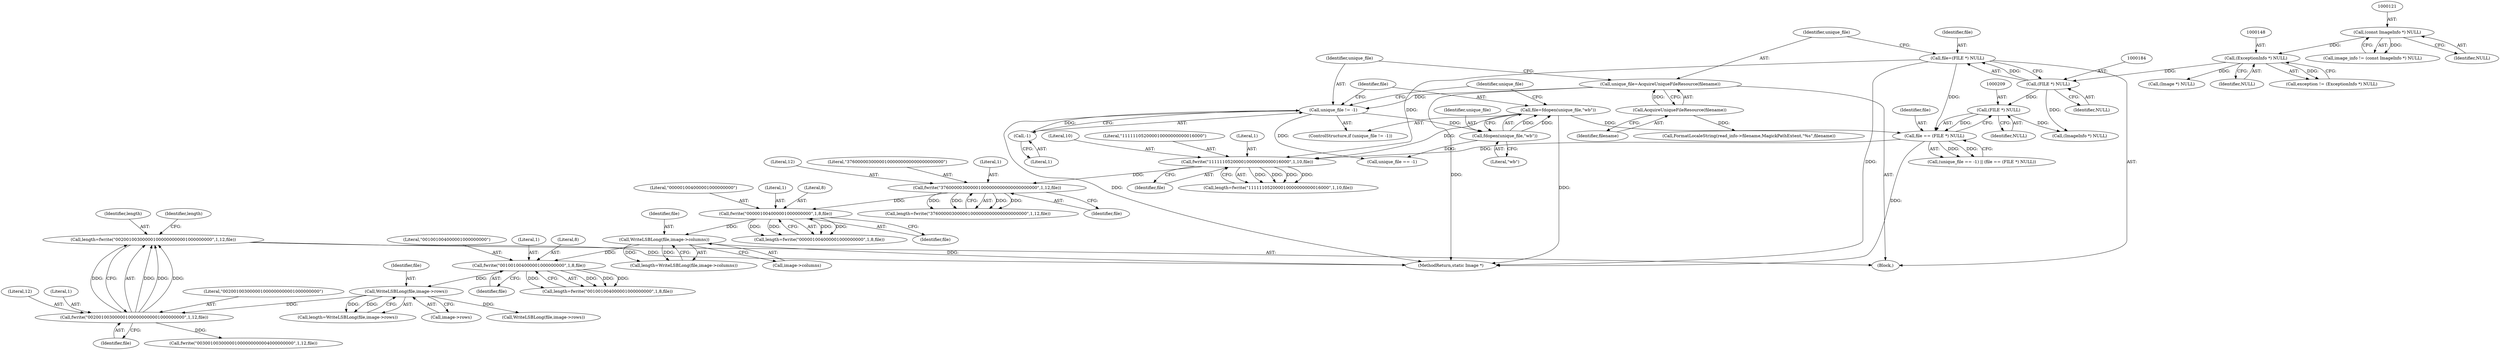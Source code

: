 digraph "0_ImageMagick_4e914bbe371433f0590cefdf3bd5f3a5710069f9@API" {
"1000256" [label="(Call,length=fwrite(\"\002\001\003\000\001\000\000\000\001\000\000\000\",1,12,file))"];
"1000258" [label="(Call,fwrite(\"\002\001\003\000\001\000\000\000\001\000\000\000\",1,12,file))"];
"1000251" [label="(Call,WriteLSBLong(file,image->rows))"];
"1000244" [label="(Call,fwrite(\"\001\001\004\000\001\000\000\000\",1,8,file))"];
"1000237" [label="(Call,WriteLSBLong(file,image->columns))"];
"1000230" [label="(Call,fwrite(\"\000\001\004\000\001\000\000\000\",1,8,file))"];
"1000223" [label="(Call,fwrite(\"\376\000\003\000\001\000\000\000\000\000\000\000\",1,12,file))"];
"1000216" [label="(Call,fwrite(\"\111\111\052\000\010\000\000\000\016\000\",1,10,file))"];
"1000181" [label="(Call,file=(FILE *) NULL)"];
"1000183" [label="(Call,(FILE *) NULL)"];
"1000147" [label="(Call,(ExceptionInfo *) NULL)"];
"1000120" [label="(Call,(const ImageInfo *) NULL)"];
"1000206" [label="(Call,file == (FILE *) NULL)"];
"1000195" [label="(Call,file=fdopen(unique_file,\"wb\"))"];
"1000197" [label="(Call,fdopen(unique_file,\"wb\"))"];
"1000191" [label="(Call,unique_file != -1)"];
"1000186" [label="(Call,unique_file=AcquireUniqueFileResource(filename))"];
"1000188" [label="(Call,AcquireUniqueFileResource(filename))"];
"1000193" [label="(Call,-1)"];
"1000208" [label="(Call,(FILE *) NULL)"];
"1000264" [label="(Identifier,length)"];
"1000231" [label="(Literal,\"\000\001\004\000\001\000\000\000\")"];
"1000242" [label="(Call,length=fwrite(\"\001\001\004\000\001\000\000\000\",1,8,file))"];
"1000194" [label="(Literal,1)"];
"1000259" [label="(Literal,\"\002\001\003\000\001\000\000\000\001\000\000\000\")"];
"1000145" [label="(Call,exception != (ExceptionInfo *) NULL)"];
"1000185" [label="(Identifier,NULL)"];
"1000226" [label="(Literal,12)"];
"1000227" [label="(Identifier,file)"];
"1000245" [label="(Literal,\"\001\001\004\000\001\000\000\000\")"];
"1000232" [label="(Literal,1)"];
"1000181" [label="(Call,file=(FILE *) NULL)"];
"1000256" [label="(Call,length=fwrite(\"\002\001\003\000\001\000\000\000\001\000\000\000\",1,12,file))"];
"1000235" [label="(Call,length=WriteLSBLong(file,image->columns))"];
"1000198" [label="(Identifier,unique_file)"];
"1000191" [label="(Call,unique_file != -1)"];
"1000262" [label="(Identifier,file)"];
"1000214" [label="(Call,length=fwrite(\"\111\111\052\000\010\000\000\000\016\000\",1,10,file))"];
"1000246" [label="(Literal,1)"];
"1000257" [label="(Identifier,length)"];
"1000249" [label="(Call,length=WriteLSBLong(file,image->rows))"];
"1000120" [label="(Call,(const ImageInfo *) NULL)"];
"1000201" [label="(Call,(unique_file == -1) || (file == (FILE *) NULL))"];
"1000189" [label="(Identifier,filename)"];
"1000187" [label="(Identifier,unique_file)"];
"1000258" [label="(Call,fwrite(\"\002\001\003\000\001\000\000\000\001\000\000\000\",1,12,file))"];
"1000265" [label="(Call,fwrite(\"\003\001\003\000\001\000\000\000\004\000\000\000\",1,12,file))"];
"1000224" [label="(Literal,\"\376\000\003\000\001\000\000\000\000\000\000\000\")"];
"1000253" [label="(Call,image->rows)"];
"1000178" [label="(Call,(Image *) NULL)"];
"1000239" [label="(Call,image->columns)"];
"1000221" [label="(Call,length=fwrite(\"\376\000\003\000\001\000\000\000\000\000\000\000\",1,12,file))"];
"1000147" [label="(Call,(ExceptionInfo *) NULL)"];
"1000233" [label="(Literal,8)"];
"1000192" [label="(Identifier,unique_file)"];
"1000186" [label="(Call,unique_file=AcquireUniqueFileResource(filename))"];
"1000244" [label="(Call,fwrite(\"\001\001\004\000\001\000\000\000\",1,8,file))"];
"1000196" [label="(Identifier,file)"];
"1000219" [label="(Literal,10)"];
"1000237" [label="(Call,WriteLSBLong(file,image->columns))"];
"1000247" [label="(Literal,8)"];
"1000527" [label="(MethodReturn,static Image *)"];
"1000106" [label="(Block,)"];
"1000217" [label="(Literal,\"\111\111\052\000\010\000\000\000\016\000\")"];
"1000190" [label="(ControlStructure,if (unique_file != -1))"];
"1000207" [label="(Identifier,file)"];
"1000261" [label="(Literal,12)"];
"1000220" [label="(Identifier,file)"];
"1000202" [label="(Call,unique_file == -1)"];
"1000238" [label="(Identifier,file)"];
"1000188" [label="(Call,AcquireUniqueFileResource(filename))"];
"1000260" [label="(Literal,1)"];
"1000218" [label="(Literal,1)"];
"1000122" [label="(Identifier,NULL)"];
"1000197" [label="(Call,fdopen(unique_file,\"wb\"))"];
"1000248" [label="(Identifier,file)"];
"1000149" [label="(Identifier,NULL)"];
"1000199" [label="(Literal,\"wb\")"];
"1000193" [label="(Call,-1)"];
"1000182" [label="(Identifier,file)"];
"1000470" [label="(Call,FormatLocaleString(read_info->filename,MagickPathExtent,\"%s\",filename))"];
"1000210" [label="(Identifier,NULL)"];
"1000334" [label="(Call,WriteLSBLong(file,image->rows))"];
"1000208" [label="(Call,(FILE *) NULL)"];
"1000195" [label="(Call,file=fdopen(unique_file,\"wb\"))"];
"1000203" [label="(Identifier,unique_file)"];
"1000251" [label="(Call,WriteLSBLong(file,image->rows))"];
"1000216" [label="(Call,fwrite(\"\111\111\052\000\010\000\000\000\016\000\",1,10,file))"];
"1000252" [label="(Identifier,file)"];
"1000225" [label="(Literal,1)"];
"1000118" [label="(Call,image_info != (const ImageInfo *) NULL)"];
"1000206" [label="(Call,file == (FILE *) NULL)"];
"1000230" [label="(Call,fwrite(\"\000\001\004\000\001\000\000\000\",1,8,file))"];
"1000465" [label="(Call,(ImageInfo *) NULL)"];
"1000183" [label="(Call,(FILE *) NULL)"];
"1000223" [label="(Call,fwrite(\"\376\000\003\000\001\000\000\000\000\000\000\000\",1,12,file))"];
"1000234" [label="(Identifier,file)"];
"1000228" [label="(Call,length=fwrite(\"\000\001\004\000\001\000\000\000\",1,8,file))"];
"1000256" -> "1000106"  [label="AST: "];
"1000256" -> "1000258"  [label="CFG: "];
"1000257" -> "1000256"  [label="AST: "];
"1000258" -> "1000256"  [label="AST: "];
"1000264" -> "1000256"  [label="CFG: "];
"1000256" -> "1000527"  [label="DDG: "];
"1000258" -> "1000256"  [label="DDG: "];
"1000258" -> "1000256"  [label="DDG: "];
"1000258" -> "1000256"  [label="DDG: "];
"1000258" -> "1000256"  [label="DDG: "];
"1000258" -> "1000262"  [label="CFG: "];
"1000259" -> "1000258"  [label="AST: "];
"1000260" -> "1000258"  [label="AST: "];
"1000261" -> "1000258"  [label="AST: "];
"1000262" -> "1000258"  [label="AST: "];
"1000251" -> "1000258"  [label="DDG: "];
"1000258" -> "1000265"  [label="DDG: "];
"1000251" -> "1000249"  [label="AST: "];
"1000251" -> "1000253"  [label="CFG: "];
"1000252" -> "1000251"  [label="AST: "];
"1000253" -> "1000251"  [label="AST: "];
"1000249" -> "1000251"  [label="CFG: "];
"1000251" -> "1000249"  [label="DDG: "];
"1000251" -> "1000249"  [label="DDG: "];
"1000244" -> "1000251"  [label="DDG: "];
"1000251" -> "1000334"  [label="DDG: "];
"1000244" -> "1000242"  [label="AST: "];
"1000244" -> "1000248"  [label="CFG: "];
"1000245" -> "1000244"  [label="AST: "];
"1000246" -> "1000244"  [label="AST: "];
"1000247" -> "1000244"  [label="AST: "];
"1000248" -> "1000244"  [label="AST: "];
"1000242" -> "1000244"  [label="CFG: "];
"1000244" -> "1000242"  [label="DDG: "];
"1000244" -> "1000242"  [label="DDG: "];
"1000244" -> "1000242"  [label="DDG: "];
"1000244" -> "1000242"  [label="DDG: "];
"1000237" -> "1000244"  [label="DDG: "];
"1000237" -> "1000235"  [label="AST: "];
"1000237" -> "1000239"  [label="CFG: "];
"1000238" -> "1000237"  [label="AST: "];
"1000239" -> "1000237"  [label="AST: "];
"1000235" -> "1000237"  [label="CFG: "];
"1000237" -> "1000527"  [label="DDG: "];
"1000237" -> "1000235"  [label="DDG: "];
"1000237" -> "1000235"  [label="DDG: "];
"1000230" -> "1000237"  [label="DDG: "];
"1000230" -> "1000228"  [label="AST: "];
"1000230" -> "1000234"  [label="CFG: "];
"1000231" -> "1000230"  [label="AST: "];
"1000232" -> "1000230"  [label="AST: "];
"1000233" -> "1000230"  [label="AST: "];
"1000234" -> "1000230"  [label="AST: "];
"1000228" -> "1000230"  [label="CFG: "];
"1000230" -> "1000228"  [label="DDG: "];
"1000230" -> "1000228"  [label="DDG: "];
"1000230" -> "1000228"  [label="DDG: "];
"1000230" -> "1000228"  [label="DDG: "];
"1000223" -> "1000230"  [label="DDG: "];
"1000223" -> "1000221"  [label="AST: "];
"1000223" -> "1000227"  [label="CFG: "];
"1000224" -> "1000223"  [label="AST: "];
"1000225" -> "1000223"  [label="AST: "];
"1000226" -> "1000223"  [label="AST: "];
"1000227" -> "1000223"  [label="AST: "];
"1000221" -> "1000223"  [label="CFG: "];
"1000223" -> "1000221"  [label="DDG: "];
"1000223" -> "1000221"  [label="DDG: "];
"1000223" -> "1000221"  [label="DDG: "];
"1000223" -> "1000221"  [label="DDG: "];
"1000216" -> "1000223"  [label="DDG: "];
"1000216" -> "1000214"  [label="AST: "];
"1000216" -> "1000220"  [label="CFG: "];
"1000217" -> "1000216"  [label="AST: "];
"1000218" -> "1000216"  [label="AST: "];
"1000219" -> "1000216"  [label="AST: "];
"1000220" -> "1000216"  [label="AST: "];
"1000214" -> "1000216"  [label="CFG: "];
"1000216" -> "1000214"  [label="DDG: "];
"1000216" -> "1000214"  [label="DDG: "];
"1000216" -> "1000214"  [label="DDG: "];
"1000216" -> "1000214"  [label="DDG: "];
"1000181" -> "1000216"  [label="DDG: "];
"1000206" -> "1000216"  [label="DDG: "];
"1000195" -> "1000216"  [label="DDG: "];
"1000181" -> "1000106"  [label="AST: "];
"1000181" -> "1000183"  [label="CFG: "];
"1000182" -> "1000181"  [label="AST: "];
"1000183" -> "1000181"  [label="AST: "];
"1000187" -> "1000181"  [label="CFG: "];
"1000181" -> "1000527"  [label="DDG: "];
"1000183" -> "1000181"  [label="DDG: "];
"1000181" -> "1000206"  [label="DDG: "];
"1000183" -> "1000185"  [label="CFG: "];
"1000184" -> "1000183"  [label="AST: "];
"1000185" -> "1000183"  [label="AST: "];
"1000147" -> "1000183"  [label="DDG: "];
"1000183" -> "1000208"  [label="DDG: "];
"1000183" -> "1000465"  [label="DDG: "];
"1000147" -> "1000145"  [label="AST: "];
"1000147" -> "1000149"  [label="CFG: "];
"1000148" -> "1000147"  [label="AST: "];
"1000149" -> "1000147"  [label="AST: "];
"1000145" -> "1000147"  [label="CFG: "];
"1000147" -> "1000145"  [label="DDG: "];
"1000120" -> "1000147"  [label="DDG: "];
"1000147" -> "1000178"  [label="DDG: "];
"1000120" -> "1000118"  [label="AST: "];
"1000120" -> "1000122"  [label="CFG: "];
"1000121" -> "1000120"  [label="AST: "];
"1000122" -> "1000120"  [label="AST: "];
"1000118" -> "1000120"  [label="CFG: "];
"1000120" -> "1000118"  [label="DDG: "];
"1000206" -> "1000201"  [label="AST: "];
"1000206" -> "1000208"  [label="CFG: "];
"1000207" -> "1000206"  [label="AST: "];
"1000208" -> "1000206"  [label="AST: "];
"1000201" -> "1000206"  [label="CFG: "];
"1000206" -> "1000527"  [label="DDG: "];
"1000206" -> "1000201"  [label="DDG: "];
"1000206" -> "1000201"  [label="DDG: "];
"1000195" -> "1000206"  [label="DDG: "];
"1000208" -> "1000206"  [label="DDG: "];
"1000195" -> "1000190"  [label="AST: "];
"1000195" -> "1000197"  [label="CFG: "];
"1000196" -> "1000195"  [label="AST: "];
"1000197" -> "1000195"  [label="AST: "];
"1000203" -> "1000195"  [label="CFG: "];
"1000195" -> "1000527"  [label="DDG: "];
"1000197" -> "1000195"  [label="DDG: "];
"1000197" -> "1000195"  [label="DDG: "];
"1000197" -> "1000199"  [label="CFG: "];
"1000198" -> "1000197"  [label="AST: "];
"1000199" -> "1000197"  [label="AST: "];
"1000191" -> "1000197"  [label="DDG: "];
"1000197" -> "1000202"  [label="DDG: "];
"1000191" -> "1000190"  [label="AST: "];
"1000191" -> "1000193"  [label="CFG: "];
"1000192" -> "1000191"  [label="AST: "];
"1000193" -> "1000191"  [label="AST: "];
"1000196" -> "1000191"  [label="CFG: "];
"1000203" -> "1000191"  [label="CFG: "];
"1000191" -> "1000527"  [label="DDG: "];
"1000186" -> "1000191"  [label="DDG: "];
"1000193" -> "1000191"  [label="DDG: "];
"1000191" -> "1000202"  [label="DDG: "];
"1000186" -> "1000106"  [label="AST: "];
"1000186" -> "1000188"  [label="CFG: "];
"1000187" -> "1000186"  [label="AST: "];
"1000188" -> "1000186"  [label="AST: "];
"1000192" -> "1000186"  [label="CFG: "];
"1000186" -> "1000527"  [label="DDG: "];
"1000188" -> "1000186"  [label="DDG: "];
"1000188" -> "1000189"  [label="CFG: "];
"1000189" -> "1000188"  [label="AST: "];
"1000188" -> "1000470"  [label="DDG: "];
"1000193" -> "1000194"  [label="CFG: "];
"1000194" -> "1000193"  [label="AST: "];
"1000208" -> "1000210"  [label="CFG: "];
"1000209" -> "1000208"  [label="AST: "];
"1000210" -> "1000208"  [label="AST: "];
"1000208" -> "1000465"  [label="DDG: "];
}
